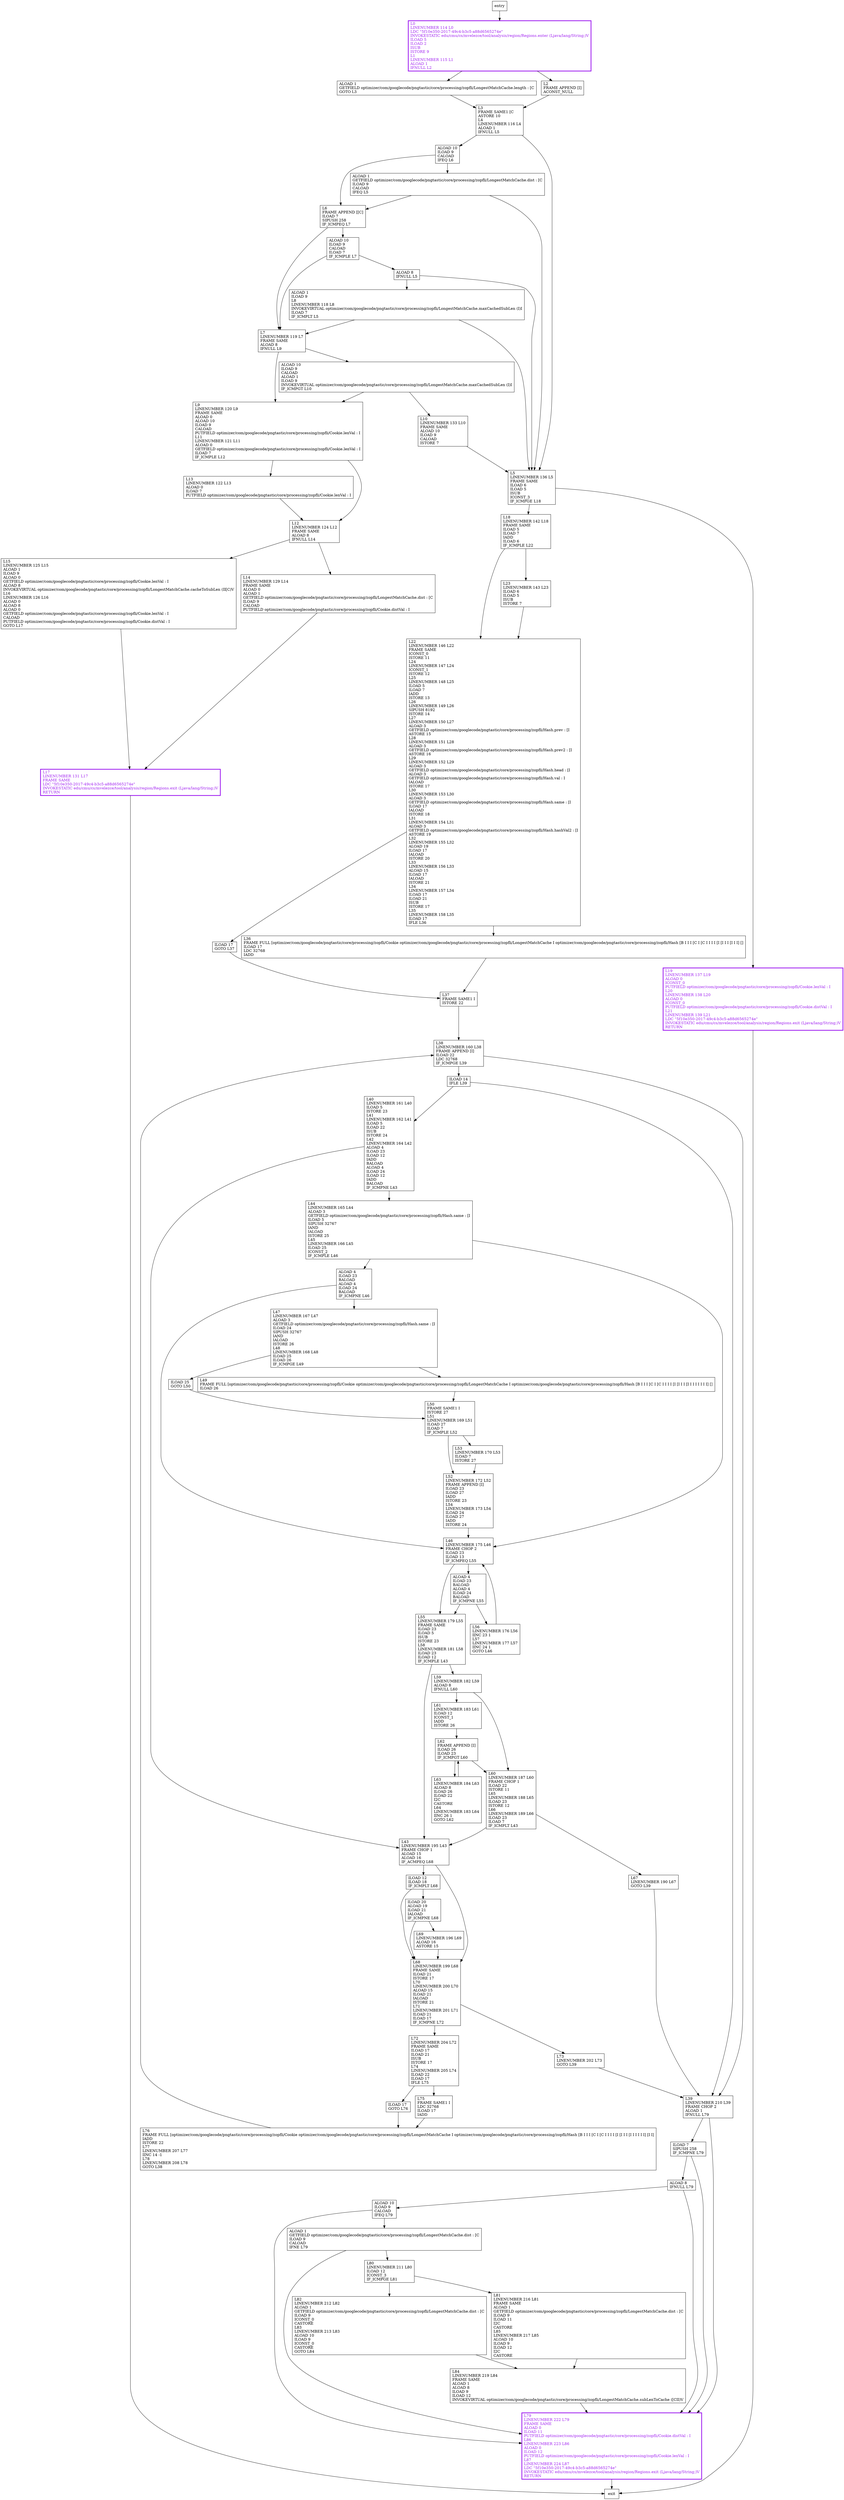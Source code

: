 digraph findLongestMatch {
node [shape=record];
945747249 [label="L14\lLINENUMBER 129 L14\lFRAME SAME\lALOAD 0\lALOAD 1\lGETFIELD optimizer/com/googlecode/pngtastic/core/processing/zopfli/LongestMatchCache.dist : [C\lILOAD 9\lCALOAD\lPUTFIELD optimizer/com/googlecode/pngtastic/core/processing/zopfli/Cookie.distVal : I\l"];
1154172430 [label="L63\lLINENUMBER 184 L63\lALOAD 8\lILOAD 26\lILOAD 22\lI2C\lCASTORE\lL64\lLINENUMBER 183 L64\lIINC 26 1\lGOTO L62\l"];
851033362 [label="L9\lLINENUMBER 120 L9\lFRAME SAME\lALOAD 0\lALOAD 10\lILOAD 9\lCALOAD\lPUTFIELD optimizer/com/googlecode/pngtastic/core/processing/zopfli/Cookie.lenVal : I\lL11\lLINENUMBER 121 L11\lALOAD 0\lGETFIELD optimizer/com/googlecode/pngtastic/core/processing/zopfli/Cookie.lenVal : I\lILOAD 7\lIF_ICMPLE L12\l"];
1740797856 [label="L73\lLINENUMBER 202 L73\lGOTO L39\l"];
1019009267 [label="L19\lLINENUMBER 137 L19\lALOAD 0\lICONST_0\lPUTFIELD optimizer/com/googlecode/pngtastic/core/processing/zopfli/Cookie.lenVal : I\lL20\lLINENUMBER 138 L20\lALOAD 0\lICONST_0\lPUTFIELD optimizer/com/googlecode/pngtastic/core/processing/zopfli/Cookie.distVal : I\lL21\lLINENUMBER 139 L21\lLDC \"5f10e350-2017-49c4-b3c5-a88d6565274e\"\lINVOKESTATIC edu/cmu/cs/mvelezce/tool/analysis/region/Regions.exit (Ljava/lang/String;)V\lRETURN\l"];
775174220 [label="L68\lLINENUMBER 199 L68\lFRAME SAME\lILOAD 21\lISTORE 17\lL70\lLINENUMBER 200 L70\lALOAD 15\lILOAD 21\lIALOAD\lISTORE 21\lL71\lLINENUMBER 201 L71\lILOAD 21\lILOAD 17\lIF_ICMPNE L72\l"];
1473313929 [label="L69\lLINENUMBER 196 L69\lALOAD 16\lASTORE 15\l"];
2066945445 [label="ALOAD 1\lGETFIELD optimizer/com/googlecode/pngtastic/core/processing/zopfli/LongestMatchCache.dist : [C\lILOAD 9\lCALOAD\lIFNE L79\l"];
645476639 [label="L56\lLINENUMBER 176 L56\lIINC 23 1\lL57\lLINENUMBER 177 L57\lIINC 24 1\lGOTO L46\l"];
36883680 [label="ALOAD 1\lILOAD 9\lL8\lLINENUMBER 118 L8\lINVOKEVIRTUAL optimizer/com/googlecode/pngtastic/core/processing/zopfli/LongestMatchCache.maxCachedSubLen (I)I\lILOAD 7\lIF_ICMPLT L5\l"];
703232177 [label="L79\lLINENUMBER 222 L79\lFRAME SAME\lALOAD 0\lILOAD 11\lPUTFIELD optimizer/com/googlecode/pngtastic/core/processing/zopfli/Cookie.distVal : I\lL86\lLINENUMBER 223 L86\lALOAD 0\lILOAD 12\lPUTFIELD optimizer/com/googlecode/pngtastic/core/processing/zopfli/Cookie.lenVal : I\lL87\lLINENUMBER 224 L87\lLDC \"5f10e350-2017-49c4-b3c5-a88d6565274e\"\lINVOKESTATIC edu/cmu/cs/mvelezce/tool/analysis/region/Regions.exit (Ljava/lang/String;)V\lRETURN\l"];
679442449 [label="L59\lLINENUMBER 182 L59\lALOAD 8\lIFNULL L60\l"];
761229698 [label="L76\lFRAME FULL [optimizer/com/googlecode/pngtastic/core/processing/zopfli/Cookie optimizer/com/googlecode/pngtastic/core/processing/zopfli/LongestMatchCache I optimizer/com/googlecode/pngtastic/core/processing/zopfli/Hash [B I I I [C I [C I I I I [I [I I I [I I I I I I] [I I]\lIADD\lISTORE 22\lL77\lLINENUMBER 207 L77\lIINC 14 -1\lL78\lLINENUMBER 208 L78\lGOTO L38\l"];
630122462 [label="L44\lLINENUMBER 165 L44\lALOAD 3\lGETFIELD optimizer/com/googlecode/pngtastic/core/processing/zopfli/Hash.same : [I\lILOAD 5\lSIPUSH 32767\lIAND\lIALOAD\lISTORE 25\lL45\lLINENUMBER 166 L45\lILOAD 25\lICONST_2\lIF_ICMPLE L46\l"];
1498705150 [label="L38\lLINENUMBER 160 L38\lFRAME APPEND [I]\lILOAD 22\lLDC 32768\lIF_ICMPGE L39\l"];
161672347 [label="L23\lLINENUMBER 143 L23\lILOAD 6\lILOAD 5\lISUB\lISTORE 7\l"];
1519100796 [label="ALOAD 10\lILOAD 9\lCALOAD\lILOAD 7\lIF_ICMPLE L7\l"];
1901663135 [label="L3\lFRAME SAME1 [C\lASTORE 10\lL4\lLINENUMBER 116 L4\lALOAD 1\lIFNULL L5\l"];
1001958076 [label="ILOAD 25\lGOTO L50\l"];
362432678 [label="L10\lLINENUMBER 133 L10\lFRAME SAME\lALOAD 10\lILOAD 9\lCALOAD\lISTORE 7\l"];
22790969 [label="L12\lLINENUMBER 124 L12\lFRAME SAME\lALOAD 8\lIFNULL L14\l"];
1198158701 [label="L0\lLINENUMBER 114 L0\lLDC \"5f10e350-2017-49c4-b3c5-a88d6565274e\"\lINVOKESTATIC edu/cmu/cs/mvelezce/tool/analysis/region/Regions.enter (Ljava/lang/String;)V\lILOAD 5\lILOAD 2\lISUB\lISTORE 9\lL1\lLINENUMBER 115 L1\lALOAD 1\lIFNULL L2\l"];
930089183 [label="L82\lLINENUMBER 212 L82\lALOAD 1\lGETFIELD optimizer/com/googlecode/pngtastic/core/processing/zopfli/LongestMatchCache.dist : [C\lILOAD 9\lICONST_0\lCASTORE\lL83\lLINENUMBER 213 L83\lALOAD 10\lILOAD 9\lICONST_0\lCASTORE\lGOTO L84\l"];
1410186665 [label="L84\lLINENUMBER 219 L84\lFRAME SAME\lALOAD 1\lALOAD 8\lILOAD 9\lILOAD 12\lINVOKEVIRTUAL optimizer/com/googlecode/pngtastic/core/processing/zopfli/LongestMatchCache.subLenToCache ([CII)V\l"];
1929661663 [label="L18\lLINENUMBER 142 L18\lFRAME SAME\lILOAD 5\lILOAD 7\lIADD\lILOAD 6\lIF_ICMPLE L22\l"];
1706883010 [label="L5\lLINENUMBER 136 L5\lFRAME SAME\lILOAD 6\lILOAD 5\lISUB\lICONST_3\lIF_ICMPGE L18\l"];
542839598 [label="L17\lLINENUMBER 131 L17\lFRAME SAME\lLDC \"5f10e350-2017-49c4-b3c5-a88d6565274e\"\lINVOKESTATIC edu/cmu/cs/mvelezce/tool/analysis/region/Regions.exit (Ljava/lang/String;)V\lRETURN\l"];
1477520324 [label="L36\lFRAME FULL [optimizer/com/googlecode/pngtastic/core/processing/zopfli/Cookie optimizer/com/googlecode/pngtastic/core/processing/zopfli/LongestMatchCache I optimizer/com/googlecode/pngtastic/core/processing/zopfli/Hash [B I I I [C I [C I I I I [I [I I I [I I I] []\lILOAD 17\lLDC 32768\lIADD\l"];
1875108260 [label="L75\lFRAME SAME1 I\lLDC 32768\lILOAD 17\lIADD\l"];
2121645869 [label="L13\lLINENUMBER 122 L13\lALOAD 0\lILOAD 7\lPUTFIELD optimizer/com/googlecode/pngtastic/core/processing/zopfli/Cookie.lenVal : I\l"];
727018418 [label="L61\lLINENUMBER 183 L61\lILOAD 12\lICONST_1\lIADD\lISTORE 26\l"];
1846568576 [label="L6\lFRAME APPEND [[C]\lILOAD 7\lSIPUSH 258\lIF_ICMPEQ L7\l"];
1885307815 [label="L49\lFRAME FULL [optimizer/com/googlecode/pngtastic/core/processing/zopfli/Cookie optimizer/com/googlecode/pngtastic/core/processing/zopfli/LongestMatchCache I optimizer/com/googlecode/pngtastic/core/processing/zopfli/Hash [B I I I [C I [C I I I I [I [I I I [I I I I I I I I] []\lILOAD 26\l"];
1067936865 [label="ILOAD 17\lGOTO L76\l"];
525527919 [label="ILOAD 20\lALOAD 19\lILOAD 21\lIALOAD\lIF_ICMPNE L68\l"];
9361871 [label="L80\lLINENUMBER 211 L80\lILOAD 12\lICONST_3\lIF_ICMPGE L81\l"];
382252989 [label="ALOAD 1\lGETFIELD optimizer/com/googlecode/pngtastic/core/processing/zopfli/LongestMatchCache.length : [C\lGOTO L3\l"];
388436342 [label="L62\lFRAME APPEND [I]\lILOAD 26\lILOAD 23\lIF_ICMPGT L60\l"];
1035357140 [label="ALOAD 10\lILOAD 9\lCALOAD\lIFEQ L6\l"];
1471633238 [label="L55\lLINENUMBER 179 L55\lFRAME SAME\lILOAD 23\lILOAD 5\lISUB\lISTORE 23\lL58\lLINENUMBER 181 L58\lILOAD 23\lILOAD 12\lIF_ICMPLE L43\l"];
627709989 [label="L52\lLINENUMBER 172 L52\lFRAME APPEND [I]\lILOAD 23\lILOAD 27\lIADD\lISTORE 23\lL54\lLINENUMBER 173 L54\lILOAD 24\lILOAD 27\lIADD\lISTORE 24\l"];
1159694255 [label="L60\lLINENUMBER 187 L60\lFRAME CHOP 1\lILOAD 22\lISTORE 11\lL65\lLINENUMBER 188 L65\lILOAD 23\lISTORE 12\lL66\lLINENUMBER 189 L66\lILOAD 23\lILOAD 7\lIF_ICMPLT L43\l"];
935520971 [label="ALOAD 8\lIFNULL L5\l"];
36707189 [label="ILOAD 17\lGOTO L37\l"];
2126664214 [label="ILOAD 14\lIFLE L39\l"];
757779849 [label="ILOAD 7\lSIPUSH 258\lIF_ICMPNE L79\l"];
2143700452 [label="L15\lLINENUMBER 125 L15\lALOAD 1\lILOAD 9\lALOAD 0\lGETFIELD optimizer/com/googlecode/pngtastic/core/processing/zopfli/Cookie.lenVal : I\lALOAD 8\lINVOKEVIRTUAL optimizer/com/googlecode/pngtastic/core/processing/zopfli/LongestMatchCache.cacheToSubLen (II[C)V\lL16\lLINENUMBER 126 L16\lALOAD 0\lALOAD 8\lALOAD 0\lGETFIELD optimizer/com/googlecode/pngtastic/core/processing/zopfli/Cookie.lenVal : I\lCALOAD\lPUTFIELD optimizer/com/googlecode/pngtastic/core/processing/zopfli/Cookie.distVal : I\lGOTO L17\l"];
1395105902 [label="ALOAD 4\lILOAD 23\lBALOAD\lALOAD 4\lILOAD 24\lBALOAD\lIF_ICMPNE L55\l"];
1227903899 [label="L46\lLINENUMBER 175 L46\lFRAME CHOP 2\lILOAD 23\lILOAD 13\lIF_ICMPEQ L55\l"];
31906520 [label="ALOAD 10\lILOAD 9\lCALOAD\lIFEQ L79\l"];
1466717494 [label="ALOAD 1\lGETFIELD optimizer/com/googlecode/pngtastic/core/processing/zopfli/LongestMatchCache.dist : [C\lILOAD 9\lCALOAD\lIFEQ L5\l"];
810672306 [label="ILOAD 12\lILOAD 18\lIF_ICMPLT L68\l"];
775741122 [label="L67\lLINENUMBER 190 L67\lGOTO L39\l"];
1479100519 [label="L72\lLINENUMBER 204 L72\lFRAME SAME\lILOAD 17\lILOAD 21\lISUB\lISTORE 17\lL74\lLINENUMBER 205 L74\lILOAD 22\lILOAD 17\lIFLE L75\l"];
1830231264 [label="ALOAD 4\lILOAD 23\lBALOAD\lALOAD 4\lILOAD 24\lBALOAD\lIF_ICMPNE L46\l"];
16196099 [label="L81\lLINENUMBER 216 L81\lFRAME SAME\lALOAD 1\lGETFIELD optimizer/com/googlecode/pngtastic/core/processing/zopfli/LongestMatchCache.dist : [C\lILOAD 9\lILOAD 11\lI2C\lCASTORE\lL85\lLINENUMBER 217 L85\lALOAD 10\lILOAD 9\lILOAD 12\lI2C\lCASTORE\l"];
1905804261 [label="L22\lLINENUMBER 146 L22\lFRAME SAME\lICONST_0\lISTORE 11\lL24\lLINENUMBER 147 L24\lICONST_1\lISTORE 12\lL25\lLINENUMBER 148 L25\lILOAD 5\lILOAD 7\lIADD\lISTORE 13\lL26\lLINENUMBER 149 L26\lSIPUSH 8192\lISTORE 14\lL27\lLINENUMBER 150 L27\lALOAD 3\lGETFIELD optimizer/com/googlecode/pngtastic/core/processing/zopfli/Hash.prev : [I\lASTORE 15\lL28\lLINENUMBER 151 L28\lALOAD 3\lGETFIELD optimizer/com/googlecode/pngtastic/core/processing/zopfli/Hash.prev2 : [I\lASTORE 16\lL29\lLINENUMBER 152 L29\lALOAD 3\lGETFIELD optimizer/com/googlecode/pngtastic/core/processing/zopfli/Hash.head : [I\lALOAD 3\lGETFIELD optimizer/com/googlecode/pngtastic/core/processing/zopfli/Hash.val : I\lIALOAD\lISTORE 17\lL30\lLINENUMBER 153 L30\lALOAD 3\lGETFIELD optimizer/com/googlecode/pngtastic/core/processing/zopfli/Hash.same : [I\lILOAD 17\lIALOAD\lISTORE 18\lL31\lLINENUMBER 154 L31\lALOAD 3\lGETFIELD optimizer/com/googlecode/pngtastic/core/processing/zopfli/Hash.hashVal2 : [I\lASTORE 19\lL32\lLINENUMBER 155 L32\lALOAD 19\lILOAD 17\lIALOAD\lISTORE 20\lL33\lLINENUMBER 156 L33\lALOAD 15\lILOAD 17\lIALOAD\lISTORE 21\lL34\lLINENUMBER 157 L34\lILOAD 17\lILOAD 21\lISUB\lISTORE 17\lL35\lLINENUMBER 158 L35\lILOAD 17\lIFLE L36\l"];
582819897 [label="L47\lLINENUMBER 167 L47\lALOAD 3\lGETFIELD optimizer/com/googlecode/pngtastic/core/processing/zopfli/Hash.same : [I\lILOAD 24\lSIPUSH 32767\lIAND\lIALOAD\lISTORE 26\lL48\lLINENUMBER 168 L48\lILOAD 25\lILOAD 26\lIF_ICMPGE L49\l"];
794563378 [label="L39\lLINENUMBER 210 L39\lFRAME CHOP 2\lALOAD 1\lIFNULL L79\l"];
1787083839 [label="L43\lLINENUMBER 195 L43\lFRAME CHOP 1\lALOAD 15\lALOAD 16\lIF_ACMPEQ L68\l"];
698676628 [label="L53\lLINENUMBER 170 L53\lILOAD 7\lISTORE 27\l"];
1602288195 [label="L2\lFRAME APPEND [I]\lACONST_NULL\l"];
1847410999 [label="L50\lFRAME SAME1 I\lISTORE 27\lL51\lLINENUMBER 169 L51\lILOAD 27\lILOAD 7\lIF_ICMPLE L52\l"];
2075093711 [label="ALOAD 8\lIFNULL L79\l"];
1441577726 [label="L7\lLINENUMBER 119 L7\lFRAME SAME\lALOAD 8\lIFNULL L9\l"];
822409149 [label="L37\lFRAME SAME1 I\lISTORE 22\l"];
892237946 [label="ALOAD 10\lILOAD 9\lCALOAD\lALOAD 1\lILOAD 9\lINVOKEVIRTUAL optimizer/com/googlecode/pngtastic/core/processing/zopfli/LongestMatchCache.maxCachedSubLen (I)I\lIF_ICMPGT L10\l"];
2091586824 [label="L40\lLINENUMBER 161 L40\lILOAD 5\lISTORE 23\lL41\lLINENUMBER 162 L41\lILOAD 5\lILOAD 22\lISUB\lISTORE 24\lL42\lLINENUMBER 164 L42\lALOAD 4\lILOAD 23\lILOAD 12\lIADD\lBALOAD\lALOAD 4\lILOAD 24\lILOAD 12\lIADD\lBALOAD\lIF_ICMPNE L43\l"];
entry;
exit;
945747249 -> 542839598;
1154172430 -> 388436342;
851033362 -> 22790969;
851033362 -> 2121645869;
1740797856 -> 794563378;
1019009267 -> exit;
775174220 -> 1479100519;
775174220 -> 1740797856;
1473313929 -> 775174220;
2066945445 -> 9361871;
2066945445 -> 703232177;
645476639 -> 1227903899;
36883680 -> 1441577726;
36883680 -> 1706883010;
703232177 -> exit;
679442449 -> 727018418;
679442449 -> 1159694255;
761229698 -> 1498705150;
630122462 -> 1830231264;
630122462 -> 1227903899;
1498705150 -> 2126664214;
1498705150 -> 794563378;
161672347 -> 1905804261;
1519100796 -> 935520971;
1519100796 -> 1441577726;
1901663135 -> 1035357140;
1901663135 -> 1706883010;
1001958076 -> 1847410999;
362432678 -> 1706883010;
22790969 -> 945747249;
22790969 -> 2143700452;
1198158701 -> 382252989;
1198158701 -> 1602288195;
930089183 -> 1410186665;
1410186665 -> 703232177;
1929661663 -> 1905804261;
1929661663 -> 161672347;
1706883010 -> 1019009267;
1706883010 -> 1929661663;
entry -> 1198158701;
542839598 -> exit;
1477520324 -> 822409149;
1875108260 -> 761229698;
2121645869 -> 22790969;
727018418 -> 388436342;
1846568576 -> 1519100796;
1846568576 -> 1441577726;
1885307815 -> 1847410999;
1067936865 -> 761229698;
525527919 -> 775174220;
525527919 -> 1473313929;
9361871 -> 16196099;
9361871 -> 930089183;
382252989 -> 1901663135;
388436342 -> 1154172430;
388436342 -> 1159694255;
1035357140 -> 1846568576;
1035357140 -> 1466717494;
1471633238 -> 1787083839;
1471633238 -> 679442449;
627709989 -> 1227903899;
1159694255 -> 1787083839;
1159694255 -> 775741122;
935520971 -> 36883680;
935520971 -> 1706883010;
36707189 -> 822409149;
2126664214 -> 794563378;
2126664214 -> 2091586824;
757779849 -> 2075093711;
757779849 -> 703232177;
2143700452 -> 542839598;
1395105902 -> 645476639;
1395105902 -> 1471633238;
1227903899 -> 1395105902;
1227903899 -> 1471633238;
31906520 -> 703232177;
31906520 -> 2066945445;
1466717494 -> 1846568576;
1466717494 -> 1706883010;
810672306 -> 525527919;
810672306 -> 775174220;
775741122 -> 794563378;
1479100519 -> 1875108260;
1479100519 -> 1067936865;
1830231264 -> 582819897;
1830231264 -> 1227903899;
16196099 -> 1410186665;
1905804261 -> 1477520324;
1905804261 -> 36707189;
582819897 -> 1001958076;
582819897 -> 1885307815;
794563378 -> 703232177;
794563378 -> 757779849;
1787083839 -> 775174220;
1787083839 -> 810672306;
698676628 -> 627709989;
1602288195 -> 1901663135;
1847410999 -> 698676628;
1847410999 -> 627709989;
2075093711 -> 703232177;
2075093711 -> 31906520;
1441577726 -> 851033362;
1441577726 -> 892237946;
822409149 -> 1498705150;
892237946 -> 851033362;
892237946 -> 362432678;
2091586824 -> 1787083839;
2091586824 -> 630122462;
542839598[fontcolor="purple", penwidth=3, color="purple"];
1019009267[fontcolor="purple", penwidth=3, color="purple"];
703232177[fontcolor="purple", penwidth=3, color="purple"];
1198158701[fontcolor="purple", penwidth=3, color="purple"];
}
